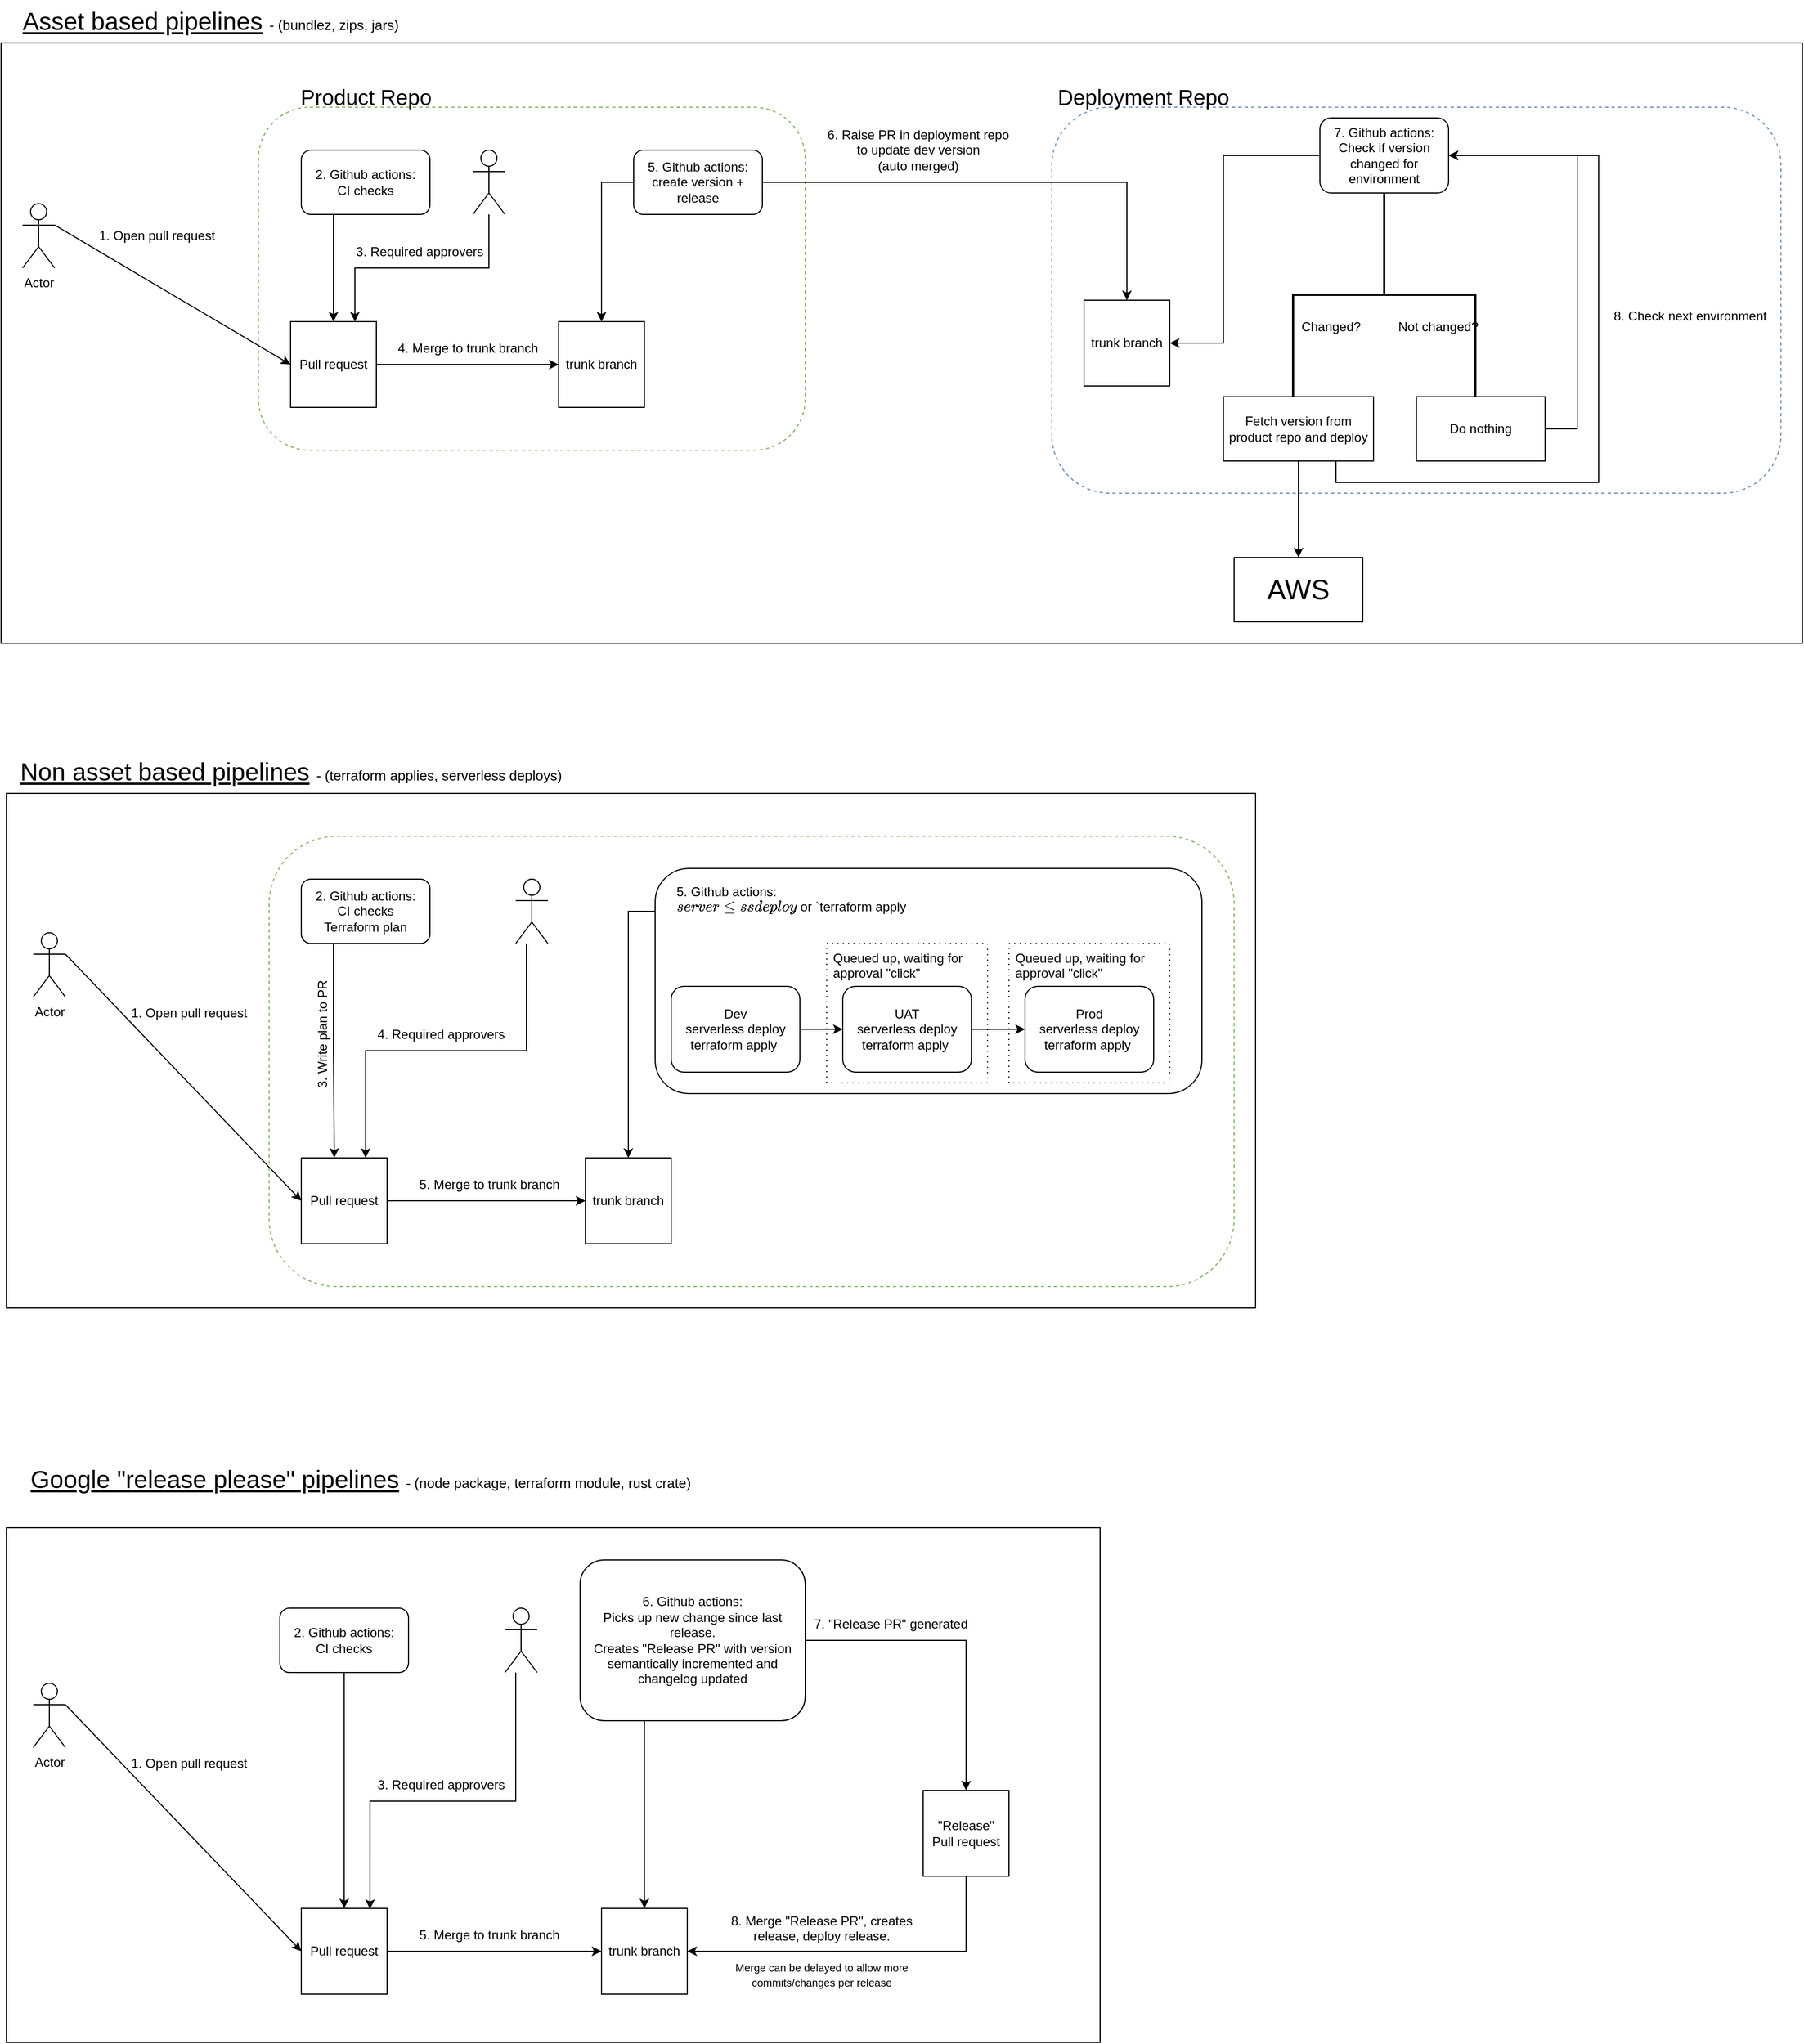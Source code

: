 <mxfile version="21.7.2" type="github">
  <diagram name="Page-1" id="epbXPcQsRLWGgcaXa0NR">
    <mxGraphModel dx="1593" dy="880" grid="1" gridSize="10" guides="1" tooltips="1" connect="1" arrows="1" fold="1" page="1" pageScale="1" pageWidth="850" pageHeight="1100" math="0" shadow="0">
      <root>
        <mxCell id="0" />
        <mxCell id="1" parent="0" />
        <mxCell id="vZPmKnCKLQdN7_7pOByF-51" value="" style="rounded=0;whiteSpace=wrap;html=1;" vertex="1" parent="1">
          <mxGeometry x="45" y="770" width="1165" height="480" as="geometry" />
        </mxCell>
        <mxCell id="vZPmKnCKLQdN7_7pOByF-40" value="" style="rounded=0;whiteSpace=wrap;html=1;" vertex="1" parent="1">
          <mxGeometry x="40" y="70" width="1680" height="560" as="geometry" />
        </mxCell>
        <mxCell id="vZPmKnCKLQdN7_7pOByF-35" value="" style="rounded=1;whiteSpace=wrap;html=1;fillColor=none;dashed=1;strokeColor=#6c8ebf;" vertex="1" parent="1">
          <mxGeometry x="1020" y="130" width="680" height="360" as="geometry" />
        </mxCell>
        <mxCell id="vZPmKnCKLQdN7_7pOByF-33" value="" style="rounded=1;whiteSpace=wrap;html=1;fillColor=none;dashed=1;strokeColor=#82b366;" vertex="1" parent="1">
          <mxGeometry x="280" y="130" width="510" height="320" as="geometry" />
        </mxCell>
        <mxCell id="vZPmKnCKLQdN7_7pOByF-1" value="&lt;u&gt;Asset based pipelines&lt;/u&gt; &lt;font style=&quot;font-size: 13px;&quot;&gt;- (bundlez, zips, jars)&lt;/font&gt;" style="text;html=1;align=center;verticalAlign=middle;resizable=0;points=[];autosize=1;fontSize=23;" vertex="1" parent="1">
          <mxGeometry x="50" y="30" width="370" height="40" as="geometry" />
        </mxCell>
        <mxCell id="vZPmKnCKLQdN7_7pOByF-12" style="edgeStyle=orthogonalEdgeStyle;rounded=0;orthogonalLoop=1;jettySize=auto;html=1;entryX=0;entryY=0.5;entryDx=0;entryDy=0;" edge="1" parent="1" source="vZPmKnCKLQdN7_7pOByF-2" target="vZPmKnCKLQdN7_7pOByF-3">
          <mxGeometry relative="1" as="geometry" />
        </mxCell>
        <mxCell id="vZPmKnCKLQdN7_7pOByF-2" value="Pull request" style="whiteSpace=wrap;html=1;aspect=fixed;" vertex="1" parent="1">
          <mxGeometry x="310" y="330" width="80" height="80" as="geometry" />
        </mxCell>
        <mxCell id="vZPmKnCKLQdN7_7pOByF-3" value="trunk branch" style="whiteSpace=wrap;html=1;aspect=fixed;" vertex="1" parent="1">
          <mxGeometry x="560" y="330" width="80" height="80" as="geometry" />
        </mxCell>
        <mxCell id="vZPmKnCKLQdN7_7pOByF-4" value="Actor" style="shape=umlActor;verticalLabelPosition=bottom;verticalAlign=top;html=1;outlineConnect=0;" vertex="1" parent="1">
          <mxGeometry x="60" y="220" width="30" height="60" as="geometry" />
        </mxCell>
        <mxCell id="vZPmKnCKLQdN7_7pOByF-5" value="" style="endArrow=classic;html=1;rounded=0;entryX=0;entryY=0.5;entryDx=0;entryDy=0;exitX=1;exitY=0.333;exitDx=0;exitDy=0;exitPerimeter=0;" edge="1" parent="1" source="vZPmKnCKLQdN7_7pOByF-4" target="vZPmKnCKLQdN7_7pOByF-2">
          <mxGeometry width="50" height="50" relative="1" as="geometry">
            <mxPoint x="180" y="180" as="sourcePoint" />
            <mxPoint x="460" y="190" as="targetPoint" />
          </mxGeometry>
        </mxCell>
        <mxCell id="vZPmKnCKLQdN7_7pOByF-6" value="1. Open pull request" style="text;html=1;align=center;verticalAlign=middle;resizable=0;points=[];autosize=1;strokeColor=none;fillColor=none;" vertex="1" parent="1">
          <mxGeometry x="120" y="235" width="130" height="30" as="geometry" />
        </mxCell>
        <mxCell id="vZPmKnCKLQdN7_7pOByF-9" style="edgeStyle=orthogonalEdgeStyle;rounded=0;orthogonalLoop=1;jettySize=auto;html=1;entryX=0.5;entryY=0;entryDx=0;entryDy=0;" edge="1" parent="1" source="vZPmKnCKLQdN7_7pOByF-7" target="vZPmKnCKLQdN7_7pOByF-2">
          <mxGeometry relative="1" as="geometry">
            <Array as="points">
              <mxPoint x="350" y="260" />
              <mxPoint x="350" y="260" />
            </Array>
          </mxGeometry>
        </mxCell>
        <mxCell id="vZPmKnCKLQdN7_7pOByF-7" value="2. Github actions:&lt;br&gt;CI checks" style="rounded=1;whiteSpace=wrap;html=1;" vertex="1" parent="1">
          <mxGeometry x="320" y="170" width="120" height="60" as="geometry" />
        </mxCell>
        <mxCell id="vZPmKnCKLQdN7_7pOByF-10" style="edgeStyle=orthogonalEdgeStyle;rounded=0;orthogonalLoop=1;jettySize=auto;html=1;entryX=0.75;entryY=0;entryDx=0;entryDy=0;" edge="1" parent="1" source="vZPmKnCKLQdN7_7pOByF-8" target="vZPmKnCKLQdN7_7pOByF-2">
          <mxGeometry relative="1" as="geometry">
            <Array as="points">
              <mxPoint x="495" y="280" />
              <mxPoint x="370" y="280" />
            </Array>
          </mxGeometry>
        </mxCell>
        <mxCell id="vZPmKnCKLQdN7_7pOByF-8" value="" style="shape=umlActor;verticalLabelPosition=bottom;verticalAlign=top;html=1;outlineConnect=0;" vertex="1" parent="1">
          <mxGeometry x="480" y="170" width="30" height="60" as="geometry" />
        </mxCell>
        <mxCell id="vZPmKnCKLQdN7_7pOByF-11" value="3. Required approvers" style="text;html=1;align=center;verticalAlign=middle;resizable=0;points=[];autosize=1;strokeColor=none;fillColor=none;" vertex="1" parent="1">
          <mxGeometry x="360" y="250" width="140" height="30" as="geometry" />
        </mxCell>
        <mxCell id="vZPmKnCKLQdN7_7pOByF-13" value="4. Merge to trunk branch" style="text;html=1;align=center;verticalAlign=middle;resizable=0;points=[];autosize=1;strokeColor=none;fillColor=none;" vertex="1" parent="1">
          <mxGeometry x="400" y="340" width="150" height="30" as="geometry" />
        </mxCell>
        <mxCell id="vZPmKnCKLQdN7_7pOByF-15" style="edgeStyle=orthogonalEdgeStyle;rounded=0;orthogonalLoop=1;jettySize=auto;html=1;entryX=0.5;entryY=0;entryDx=0;entryDy=0;" edge="1" parent="1" source="vZPmKnCKLQdN7_7pOByF-14" target="vZPmKnCKLQdN7_7pOByF-3">
          <mxGeometry relative="1" as="geometry">
            <Array as="points">
              <mxPoint x="600" y="200" />
            </Array>
          </mxGeometry>
        </mxCell>
        <mxCell id="vZPmKnCKLQdN7_7pOByF-17" style="edgeStyle=orthogonalEdgeStyle;rounded=0;orthogonalLoop=1;jettySize=auto;html=1;entryX=0.5;entryY=0;entryDx=0;entryDy=0;" edge="1" parent="1" source="vZPmKnCKLQdN7_7pOByF-14" target="vZPmKnCKLQdN7_7pOByF-16">
          <mxGeometry relative="1" as="geometry" />
        </mxCell>
        <mxCell id="vZPmKnCKLQdN7_7pOByF-14" value="5. Github actions:&lt;br&gt;create version + release" style="rounded=1;whiteSpace=wrap;html=1;" vertex="1" parent="1">
          <mxGeometry x="630" y="170" width="120" height="60" as="geometry" />
        </mxCell>
        <mxCell id="vZPmKnCKLQdN7_7pOByF-16" value="trunk branch" style="whiteSpace=wrap;html=1;aspect=fixed;" vertex="1" parent="1">
          <mxGeometry x="1050" y="310" width="80" height="80" as="geometry" />
        </mxCell>
        <mxCell id="vZPmKnCKLQdN7_7pOByF-18" value="6. Raise PR in deployment repo &lt;br&gt;to update dev version&lt;br&gt;(auto merged)" style="text;html=1;align=center;verticalAlign=middle;resizable=0;points=[];autosize=1;strokeColor=none;fillColor=none;" vertex="1" parent="1">
          <mxGeometry x="800" y="140" width="190" height="60" as="geometry" />
        </mxCell>
        <mxCell id="vZPmKnCKLQdN7_7pOByF-20" style="edgeStyle=orthogonalEdgeStyle;rounded=0;orthogonalLoop=1;jettySize=auto;html=1;entryX=1;entryY=0.5;entryDx=0;entryDy=0;" edge="1" parent="1" source="vZPmKnCKLQdN7_7pOByF-19" target="vZPmKnCKLQdN7_7pOByF-16">
          <mxGeometry relative="1" as="geometry">
            <Array as="points">
              <mxPoint x="1180" y="175" />
              <mxPoint x="1180" y="350" />
            </Array>
          </mxGeometry>
        </mxCell>
        <mxCell id="vZPmKnCKLQdN7_7pOByF-19" value="7. Github actions:&lt;br&gt;Check if version changed for environment" style="rounded=1;whiteSpace=wrap;html=1;" vertex="1" parent="1">
          <mxGeometry x="1270" y="140" width="120" height="70" as="geometry" />
        </mxCell>
        <mxCell id="vZPmKnCKLQdN7_7pOByF-21" value="" style="strokeWidth=2;html=1;shape=mxgraph.flowchart.annotation_2;align=left;labelPosition=right;pointerEvents=1;rotation=90;" vertex="1" parent="1">
          <mxGeometry x="1235" y="220" width="190" height="170" as="geometry" />
        </mxCell>
        <mxCell id="vZPmKnCKLQdN7_7pOByF-22" value="Changed?" style="text;html=1;align=center;verticalAlign=middle;resizable=0;points=[];autosize=1;strokeColor=none;fillColor=none;" vertex="1" parent="1">
          <mxGeometry x="1240" y="320" width="80" height="30" as="geometry" />
        </mxCell>
        <mxCell id="vZPmKnCKLQdN7_7pOByF-23" value="Not changed?" style="text;html=1;align=center;verticalAlign=middle;resizable=0;points=[];autosize=1;strokeColor=none;fillColor=none;" vertex="1" parent="1">
          <mxGeometry x="1330" y="320" width="100" height="30" as="geometry" />
        </mxCell>
        <mxCell id="vZPmKnCKLQdN7_7pOByF-25" style="edgeStyle=orthogonalEdgeStyle;rounded=0;orthogonalLoop=1;jettySize=auto;html=1;entryX=1;entryY=0.5;entryDx=0;entryDy=0;" edge="1" parent="1" source="vZPmKnCKLQdN7_7pOByF-24" target="vZPmKnCKLQdN7_7pOByF-19">
          <mxGeometry relative="1" as="geometry">
            <Array as="points">
              <mxPoint x="1510" y="430" />
              <mxPoint x="1510" y="175" />
            </Array>
          </mxGeometry>
        </mxCell>
        <mxCell id="vZPmKnCKLQdN7_7pOByF-24" value="Do nothing" style="rounded=0;whiteSpace=wrap;html=1;" vertex="1" parent="1">
          <mxGeometry x="1360" y="400" width="120" height="60" as="geometry" />
        </mxCell>
        <mxCell id="vZPmKnCKLQdN7_7pOByF-26" value="8. Check next environment" style="text;html=1;align=center;verticalAlign=middle;resizable=0;points=[];autosize=1;strokeColor=none;fillColor=none;" vertex="1" parent="1">
          <mxGeometry x="1530" y="310" width="170" height="30" as="geometry" />
        </mxCell>
        <mxCell id="vZPmKnCKLQdN7_7pOByF-32" style="edgeStyle=orthogonalEdgeStyle;rounded=0;orthogonalLoop=1;jettySize=auto;html=1;entryX=0.5;entryY=0;entryDx=0;entryDy=0;" edge="1" parent="1" source="vZPmKnCKLQdN7_7pOByF-29" target="vZPmKnCKLQdN7_7pOByF-31">
          <mxGeometry relative="1" as="geometry">
            <Array as="points">
              <mxPoint x="1250" y="510" />
              <mxPoint x="1250" y="510" />
            </Array>
          </mxGeometry>
        </mxCell>
        <mxCell id="vZPmKnCKLQdN7_7pOByF-39" style="edgeStyle=orthogonalEdgeStyle;rounded=0;orthogonalLoop=1;jettySize=auto;html=1;exitX=0.75;exitY=1;exitDx=0;exitDy=0;entryX=1;entryY=0.5;entryDx=0;entryDy=0;" edge="1" parent="1" source="vZPmKnCKLQdN7_7pOByF-29" target="vZPmKnCKLQdN7_7pOByF-19">
          <mxGeometry relative="1" as="geometry">
            <Array as="points">
              <mxPoint x="1285" y="480" />
              <mxPoint x="1530" y="480" />
              <mxPoint x="1530" y="175" />
            </Array>
          </mxGeometry>
        </mxCell>
        <mxCell id="vZPmKnCKLQdN7_7pOByF-29" value="Fetch version from product repo and deploy" style="rounded=0;whiteSpace=wrap;html=1;" vertex="1" parent="1">
          <mxGeometry x="1180" y="400" width="140" height="60" as="geometry" />
        </mxCell>
        <mxCell id="vZPmKnCKLQdN7_7pOByF-31" value="&lt;font style=&quot;font-size: 26px;&quot;&gt;AWS&lt;/font&gt;" style="rounded=0;whiteSpace=wrap;html=1;" vertex="1" parent="1">
          <mxGeometry x="1190" y="550" width="120" height="60" as="geometry" />
        </mxCell>
        <mxCell id="vZPmKnCKLQdN7_7pOByF-34" value="&lt;font style=&quot;font-size: 20px;&quot;&gt;Product Repo&lt;/font&gt;" style="text;html=1;align=center;verticalAlign=middle;resizable=0;points=[];autosize=1;strokeColor=none;fillColor=none;" vertex="1" parent="1">
          <mxGeometry x="305" y="100" width="150" height="40" as="geometry" />
        </mxCell>
        <mxCell id="vZPmKnCKLQdN7_7pOByF-36" value="&lt;font style=&quot;font-size: 20px;&quot;&gt;Deployment Repo&lt;/font&gt;" style="text;html=1;align=center;verticalAlign=middle;resizable=0;points=[];autosize=1;strokeColor=none;fillColor=none;" vertex="1" parent="1">
          <mxGeometry x="1015" y="100" width="180" height="40" as="geometry" />
        </mxCell>
        <mxCell id="vZPmKnCKLQdN7_7pOByF-42" value="&lt;u&gt;Non asset based pipelines&lt;/u&gt;&amp;nbsp;&lt;font style=&quot;font-size: 13px;&quot;&gt;- (terraform applies, serverless deploys)&lt;/font&gt;" style="text;html=1;align=center;verticalAlign=middle;resizable=0;points=[];autosize=1;fontSize=23;" vertex="1" parent="1">
          <mxGeometry x="45" y="730" width="530" height="40" as="geometry" />
        </mxCell>
        <mxCell id="vZPmKnCKLQdN7_7pOByF-46" value="" style="rounded=1;whiteSpace=wrap;html=1;fillColor=none;dashed=1;strokeColor=#82b366;" vertex="1" parent="1">
          <mxGeometry x="290" y="810" width="900" height="420" as="geometry" />
        </mxCell>
        <mxCell id="vZPmKnCKLQdN7_7pOByF-63" style="edgeStyle=orthogonalEdgeStyle;rounded=0;orthogonalLoop=1;jettySize=auto;html=1;entryX=0;entryY=0.5;entryDx=0;entryDy=0;" edge="1" parent="1" source="vZPmKnCKLQdN7_7pOByF-47" target="vZPmKnCKLQdN7_7pOByF-61">
          <mxGeometry relative="1" as="geometry" />
        </mxCell>
        <mxCell id="vZPmKnCKLQdN7_7pOByF-47" value="Pull request" style="whiteSpace=wrap;html=1;aspect=fixed;" vertex="1" parent="1">
          <mxGeometry x="320" y="1110" width="80" height="80" as="geometry" />
        </mxCell>
        <mxCell id="vZPmKnCKLQdN7_7pOByF-48" value="Actor" style="shape=umlActor;verticalLabelPosition=bottom;verticalAlign=top;html=1;outlineConnect=0;" vertex="1" parent="1">
          <mxGeometry x="70" y="900" width="30" height="60" as="geometry" />
        </mxCell>
        <mxCell id="vZPmKnCKLQdN7_7pOByF-49" value="" style="endArrow=classic;html=1;rounded=0;entryX=0;entryY=0.5;entryDx=0;entryDy=0;exitX=1;exitY=0.333;exitDx=0;exitDy=0;exitPerimeter=0;" edge="1" parent="1" source="vZPmKnCKLQdN7_7pOByF-48" target="vZPmKnCKLQdN7_7pOByF-47">
          <mxGeometry width="50" height="50" relative="1" as="geometry">
            <mxPoint x="190" y="860" as="sourcePoint" />
            <mxPoint x="470" y="870" as="targetPoint" />
          </mxGeometry>
        </mxCell>
        <mxCell id="vZPmKnCKLQdN7_7pOByF-50" value="1. Open pull request" style="text;html=1;align=center;verticalAlign=middle;resizable=0;points=[];autosize=1;strokeColor=none;fillColor=none;" vertex="1" parent="1">
          <mxGeometry x="150" y="960" width="130" height="30" as="geometry" />
        </mxCell>
        <mxCell id="vZPmKnCKLQdN7_7pOByF-59" style="edgeStyle=orthogonalEdgeStyle;rounded=0;orthogonalLoop=1;jettySize=auto;html=1;exitX=0.25;exitY=1;exitDx=0;exitDy=0;entryX=0.385;entryY=-0.002;entryDx=0;entryDy=0;entryPerimeter=0;" edge="1" parent="1" source="vZPmKnCKLQdN7_7pOByF-53" target="vZPmKnCKLQdN7_7pOByF-47">
          <mxGeometry relative="1" as="geometry" />
        </mxCell>
        <mxCell id="vZPmKnCKLQdN7_7pOByF-53" value="2. Github actions:&lt;br&gt;CI checks&lt;br&gt;Terraform plan" style="rounded=1;whiteSpace=wrap;html=1;" vertex="1" parent="1">
          <mxGeometry x="320" y="850" width="120" height="60" as="geometry" />
        </mxCell>
        <mxCell id="vZPmKnCKLQdN7_7pOByF-57" style="edgeStyle=orthogonalEdgeStyle;rounded=0;orthogonalLoop=1;jettySize=auto;html=1;entryX=0.75;entryY=0;entryDx=0;entryDy=0;" edge="1" parent="1" source="vZPmKnCKLQdN7_7pOByF-55" target="vZPmKnCKLQdN7_7pOByF-47">
          <mxGeometry relative="1" as="geometry">
            <Array as="points">
              <mxPoint x="530" y="880" />
              <mxPoint x="530" y="1010" />
              <mxPoint x="380" y="1010" />
            </Array>
          </mxGeometry>
        </mxCell>
        <mxCell id="vZPmKnCKLQdN7_7pOByF-55" value="" style="shape=umlActor;verticalLabelPosition=bottom;verticalAlign=top;html=1;outlineConnect=0;" vertex="1" parent="1">
          <mxGeometry x="520" y="850" width="30" height="60" as="geometry" />
        </mxCell>
        <mxCell id="vZPmKnCKLQdN7_7pOByF-56" value="4. Required approvers" style="text;html=1;align=center;verticalAlign=middle;resizable=0;points=[];autosize=1;strokeColor=none;fillColor=none;" vertex="1" parent="1">
          <mxGeometry x="380" y="980" width="140" height="30" as="geometry" />
        </mxCell>
        <mxCell id="vZPmKnCKLQdN7_7pOByF-60" value="3. Write plan to PR" style="text;html=1;align=center;verticalAlign=middle;resizable=0;points=[];autosize=1;strokeColor=none;fillColor=none;rotation=-90;" vertex="1" parent="1">
          <mxGeometry x="280" y="980" width="120" height="30" as="geometry" />
        </mxCell>
        <mxCell id="vZPmKnCKLQdN7_7pOByF-61" value="trunk branch" style="whiteSpace=wrap;html=1;aspect=fixed;" vertex="1" parent="1">
          <mxGeometry x="585" y="1110" width="80" height="80" as="geometry" />
        </mxCell>
        <mxCell id="vZPmKnCKLQdN7_7pOByF-62" value="5. Merge to trunk branch" style="text;html=1;align=center;verticalAlign=middle;resizable=0;points=[];autosize=1;strokeColor=none;fillColor=none;" vertex="1" parent="1">
          <mxGeometry x="420" y="1120" width="150" height="30" as="geometry" />
        </mxCell>
        <mxCell id="vZPmKnCKLQdN7_7pOByF-65" style="edgeStyle=orthogonalEdgeStyle;rounded=0;orthogonalLoop=1;jettySize=auto;html=1;" edge="1" parent="1" source="vZPmKnCKLQdN7_7pOByF-64" target="vZPmKnCKLQdN7_7pOByF-61">
          <mxGeometry relative="1" as="geometry">
            <Array as="points">
              <mxPoint x="625" y="880" />
            </Array>
          </mxGeometry>
        </mxCell>
        <mxCell id="vZPmKnCKLQdN7_7pOByF-64" value="5. Github actions: &lt;br&gt;`serverless deploy` or `terraform apply" style="rounded=1;whiteSpace=wrap;html=1;align=left;verticalAlign=top;spacingLeft=18;spacingBottom=0;spacingRight=0;spacingTop=8;" vertex="1" parent="1">
          <mxGeometry x="650" y="840" width="510" height="210" as="geometry" />
        </mxCell>
        <mxCell id="vZPmKnCKLQdN7_7pOByF-67" value="Dev&lt;br&gt;serverless deploy&lt;br&gt;terraform apply&amp;nbsp;" style="rounded=1;whiteSpace=wrap;html=1;" vertex="1" parent="1">
          <mxGeometry x="665" y="950" width="120" height="80" as="geometry" />
        </mxCell>
        <mxCell id="vZPmKnCKLQdN7_7pOByF-74" value="Queued up, waiting for approval &quot;click&quot;" style="rounded=0;whiteSpace=wrap;html=1;align=left;verticalAlign=top;dashed=1;dashPattern=1 4;spacingLeft=4;" vertex="1" parent="1">
          <mxGeometry x="810" y="910" width="150" height="130" as="geometry" />
        </mxCell>
        <mxCell id="vZPmKnCKLQdN7_7pOByF-69" value="UAT&lt;br&gt;serverless deploy&lt;br&gt;terraform apply&amp;nbsp;" style="rounded=1;whiteSpace=wrap;html=1;" vertex="1" parent="1">
          <mxGeometry x="825" y="950" width="120" height="80" as="geometry" />
        </mxCell>
        <mxCell id="vZPmKnCKLQdN7_7pOByF-72" style="edgeStyle=orthogonalEdgeStyle;rounded=0;orthogonalLoop=1;jettySize=auto;html=1;exitX=1;exitY=0.5;exitDx=0;exitDy=0;entryX=0;entryY=0.5;entryDx=0;entryDy=0;" edge="1" parent="1" source="vZPmKnCKLQdN7_7pOByF-67" target="vZPmKnCKLQdN7_7pOByF-69">
          <mxGeometry relative="1" as="geometry" />
        </mxCell>
        <mxCell id="vZPmKnCKLQdN7_7pOByF-75" value="Queued up, waiting for approval &quot;click&quot;" style="rounded=0;whiteSpace=wrap;html=1;align=left;verticalAlign=top;dashed=1;dashPattern=1 4;spacingLeft=4;" vertex="1" parent="1">
          <mxGeometry x="980" y="910" width="150" height="130" as="geometry" />
        </mxCell>
        <mxCell id="vZPmKnCKLQdN7_7pOByF-68" value="Prod&lt;br&gt;serverless deploy&lt;br&gt;terraform apply&amp;nbsp;" style="rounded=1;whiteSpace=wrap;html=1;" vertex="1" parent="1">
          <mxGeometry x="995" y="950" width="120" height="80" as="geometry" />
        </mxCell>
        <mxCell id="vZPmKnCKLQdN7_7pOByF-73" style="edgeStyle=orthogonalEdgeStyle;rounded=0;orthogonalLoop=1;jettySize=auto;html=1;exitX=1;exitY=0.5;exitDx=0;exitDy=0;entryX=0;entryY=0.5;entryDx=0;entryDy=0;" edge="1" parent="1" source="vZPmKnCKLQdN7_7pOByF-69" target="vZPmKnCKLQdN7_7pOByF-68">
          <mxGeometry relative="1" as="geometry" />
        </mxCell>
        <mxCell id="vZPmKnCKLQdN7_7pOByF-76" value="&lt;u&gt;Google &quot;release please&quot; pipelines&lt;/u&gt;&amp;nbsp;&lt;font style=&quot;font-size: 13px;&quot;&gt;- (node package, terraform module, rust crate)&lt;/font&gt;" style="text;html=1;align=center;verticalAlign=middle;resizable=0;points=[];autosize=1;fontSize=23;" vertex="1" parent="1">
          <mxGeometry x="55" y="1390" width="640" height="40" as="geometry" />
        </mxCell>
        <mxCell id="vZPmKnCKLQdN7_7pOByF-77" value="" style="rounded=0;whiteSpace=wrap;html=1;" vertex="1" parent="1">
          <mxGeometry x="45" y="1455" width="1020" height="480" as="geometry" />
        </mxCell>
        <mxCell id="vZPmKnCKLQdN7_7pOByF-90" style="edgeStyle=orthogonalEdgeStyle;rounded=0;orthogonalLoop=1;jettySize=auto;html=1;entryX=0;entryY=0.5;entryDx=0;entryDy=0;" edge="1" parent="1" source="vZPmKnCKLQdN7_7pOByF-78" target="vZPmKnCKLQdN7_7pOByF-88">
          <mxGeometry relative="1" as="geometry" />
        </mxCell>
        <mxCell id="vZPmKnCKLQdN7_7pOByF-78" value="Pull request" style="whiteSpace=wrap;html=1;aspect=fixed;" vertex="1" parent="1">
          <mxGeometry x="320" y="1810" width="80" height="80" as="geometry" />
        </mxCell>
        <mxCell id="vZPmKnCKLQdN7_7pOByF-79" value="Actor" style="shape=umlActor;verticalLabelPosition=bottom;verticalAlign=top;html=1;outlineConnect=0;" vertex="1" parent="1">
          <mxGeometry x="70" y="1600" width="30" height="60" as="geometry" />
        </mxCell>
        <mxCell id="vZPmKnCKLQdN7_7pOByF-80" value="" style="endArrow=classic;html=1;rounded=0;entryX=0;entryY=0.5;entryDx=0;entryDy=0;exitX=1;exitY=0.333;exitDx=0;exitDy=0;exitPerimeter=0;" edge="1" parent="1" source="vZPmKnCKLQdN7_7pOByF-79" target="vZPmKnCKLQdN7_7pOByF-78">
          <mxGeometry width="50" height="50" relative="1" as="geometry">
            <mxPoint x="190" y="1560" as="sourcePoint" />
            <mxPoint x="470" y="1570" as="targetPoint" />
          </mxGeometry>
        </mxCell>
        <mxCell id="vZPmKnCKLQdN7_7pOByF-81" value="1. Open pull request" style="text;html=1;align=center;verticalAlign=middle;resizable=0;points=[];autosize=1;strokeColor=none;fillColor=none;" vertex="1" parent="1">
          <mxGeometry x="150" y="1660" width="130" height="30" as="geometry" />
        </mxCell>
        <mxCell id="vZPmKnCKLQdN7_7pOByF-83" style="edgeStyle=orthogonalEdgeStyle;rounded=0;orthogonalLoop=1;jettySize=auto;html=1;" edge="1" parent="1" source="vZPmKnCKLQdN7_7pOByF-82" target="vZPmKnCKLQdN7_7pOByF-78">
          <mxGeometry relative="1" as="geometry" />
        </mxCell>
        <mxCell id="vZPmKnCKLQdN7_7pOByF-82" value="2. Github actions:&lt;br&gt;CI checks" style="rounded=1;whiteSpace=wrap;html=1;" vertex="1" parent="1">
          <mxGeometry x="300" y="1530" width="120" height="60" as="geometry" />
        </mxCell>
        <mxCell id="vZPmKnCKLQdN7_7pOByF-87" style="edgeStyle=orthogonalEdgeStyle;rounded=0;orthogonalLoop=1;jettySize=auto;html=1;entryX=0.801;entryY=0.007;entryDx=0;entryDy=0;entryPerimeter=0;" edge="1" parent="1" source="vZPmKnCKLQdN7_7pOByF-84" target="vZPmKnCKLQdN7_7pOByF-78">
          <mxGeometry relative="1" as="geometry">
            <Array as="points">
              <mxPoint x="520" y="1710" />
              <mxPoint x="384" y="1710" />
            </Array>
          </mxGeometry>
        </mxCell>
        <mxCell id="vZPmKnCKLQdN7_7pOByF-84" value="" style="shape=umlActor;verticalLabelPosition=bottom;verticalAlign=top;html=1;outlineConnect=0;" vertex="1" parent="1">
          <mxGeometry x="510" y="1530" width="30" height="60" as="geometry" />
        </mxCell>
        <mxCell id="vZPmKnCKLQdN7_7pOByF-86" value="3. Required approvers" style="text;html=1;align=center;verticalAlign=middle;resizable=0;points=[];autosize=1;strokeColor=none;fillColor=none;" vertex="1" parent="1">
          <mxGeometry x="380" y="1680" width="140" height="30" as="geometry" />
        </mxCell>
        <mxCell id="vZPmKnCKLQdN7_7pOByF-88" value="trunk branch" style="whiteSpace=wrap;html=1;aspect=fixed;" vertex="1" parent="1">
          <mxGeometry x="600" y="1810" width="80" height="80" as="geometry" />
        </mxCell>
        <mxCell id="vZPmKnCKLQdN7_7pOByF-89" value="5. Merge to trunk branch" style="text;html=1;align=center;verticalAlign=middle;resizable=0;points=[];autosize=1;strokeColor=none;fillColor=none;" vertex="1" parent="1">
          <mxGeometry x="420" y="1820" width="150" height="30" as="geometry" />
        </mxCell>
        <mxCell id="vZPmKnCKLQdN7_7pOByF-94" style="edgeStyle=orthogonalEdgeStyle;rounded=0;orthogonalLoop=1;jettySize=auto;html=1;entryX=0.5;entryY=0;entryDx=0;entryDy=0;" edge="1" parent="1" source="vZPmKnCKLQdN7_7pOByF-92" target="vZPmKnCKLQdN7_7pOByF-88">
          <mxGeometry relative="1" as="geometry">
            <Array as="points">
              <mxPoint x="640" y="1680" />
              <mxPoint x="640" y="1680" />
            </Array>
          </mxGeometry>
        </mxCell>
        <mxCell id="vZPmKnCKLQdN7_7pOByF-96" style="edgeStyle=orthogonalEdgeStyle;rounded=0;orthogonalLoop=1;jettySize=auto;html=1;" edge="1" parent="1" source="vZPmKnCKLQdN7_7pOByF-92" target="vZPmKnCKLQdN7_7pOByF-95">
          <mxGeometry relative="1" as="geometry" />
        </mxCell>
        <mxCell id="vZPmKnCKLQdN7_7pOByF-92" value="6. Github actions:&lt;br&gt;Picks up new change since last release.&lt;br&gt;Creates &quot;Release PR&quot; with version semantically incremented and changelog updated" style="rounded=1;whiteSpace=wrap;html=1;" vertex="1" parent="1">
          <mxGeometry x="580" y="1485" width="210" height="150" as="geometry" />
        </mxCell>
        <mxCell id="vZPmKnCKLQdN7_7pOByF-98" style="edgeStyle=orthogonalEdgeStyle;rounded=0;orthogonalLoop=1;jettySize=auto;html=1;entryX=1;entryY=0.5;entryDx=0;entryDy=0;" edge="1" parent="1" source="vZPmKnCKLQdN7_7pOByF-95" target="vZPmKnCKLQdN7_7pOByF-88">
          <mxGeometry relative="1" as="geometry">
            <Array as="points">
              <mxPoint x="940" y="1850" />
            </Array>
          </mxGeometry>
        </mxCell>
        <mxCell id="vZPmKnCKLQdN7_7pOByF-95" value="&quot;Release&quot;&lt;br&gt;Pull request" style="whiteSpace=wrap;html=1;aspect=fixed;" vertex="1" parent="1">
          <mxGeometry x="900" y="1700" width="80" height="80" as="geometry" />
        </mxCell>
        <mxCell id="vZPmKnCKLQdN7_7pOByF-97" value="7. &quot;Release PR&quot; generated" style="text;html=1;strokeColor=none;fillColor=none;align=center;verticalAlign=middle;whiteSpace=wrap;rounded=0;" vertex="1" parent="1">
          <mxGeometry x="795" y="1530" width="150" height="30" as="geometry" />
        </mxCell>
        <mxCell id="vZPmKnCKLQdN7_7pOByF-99" value="8. Merge &quot;Release PR&quot;, creates release, deploy release.&lt;br&gt;&lt;br&gt;&lt;font style=&quot;font-size: 10px;&quot;&gt;Merge can be delayed to allow more commits/changes per release&lt;/font&gt;" style="text;html=1;strokeColor=none;fillColor=none;align=center;verticalAlign=middle;whiteSpace=wrap;rounded=0;" vertex="1" parent="1">
          <mxGeometry x="711" y="1790" width="189" height="120" as="geometry" />
        </mxCell>
      </root>
    </mxGraphModel>
  </diagram>
</mxfile>

